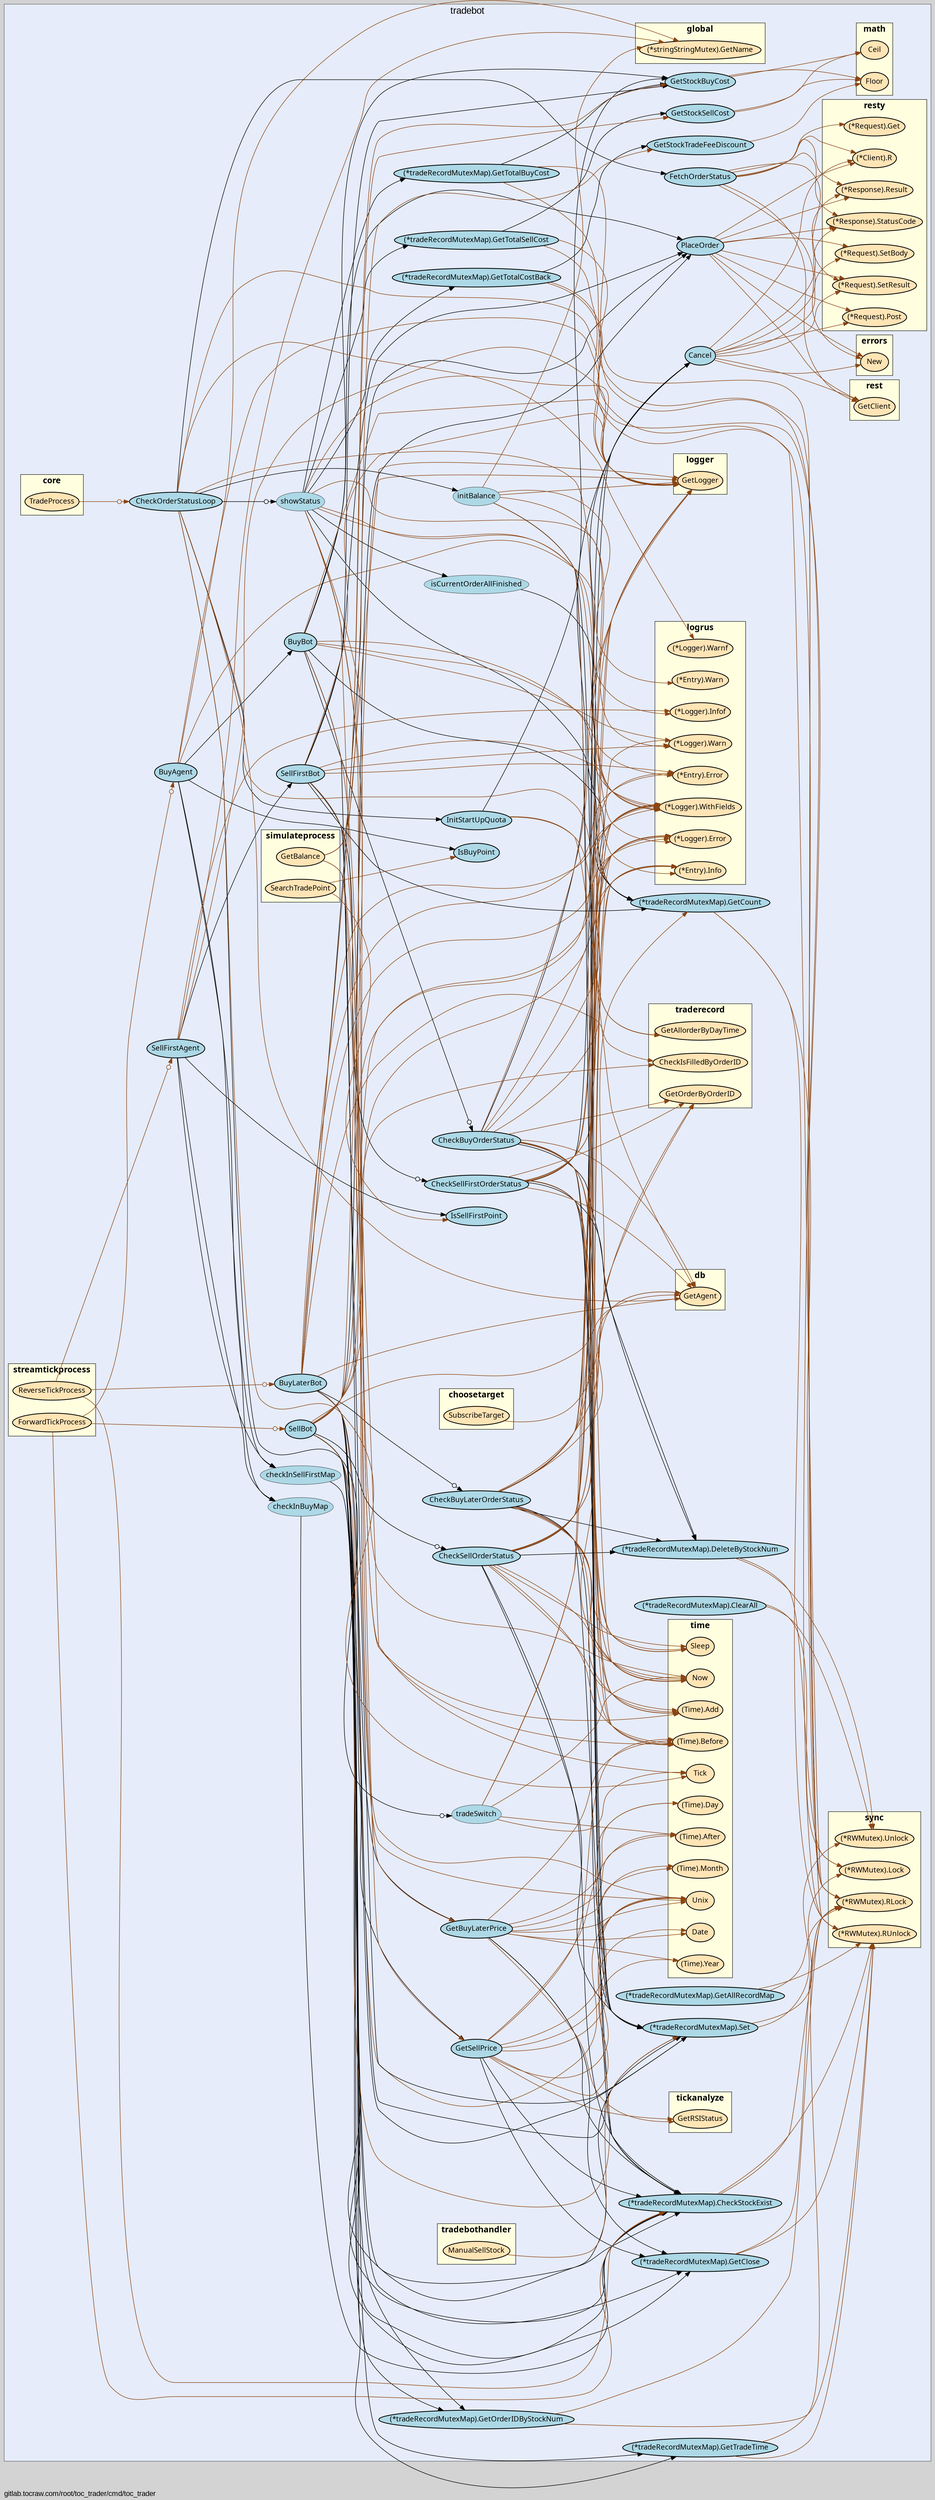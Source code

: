 digraph gocallvis {
    label="gitlab.tocraw.com/root/toc_trader/cmd/toc_trader";
    labeljust="l";
    fontname="Arial";
    fontsize="14";
    rankdir="LR";
    bgcolor="lightgray";
    style="solid";
    penwidth="0.5";
    pad="0.0";
    nodesep="0.35";

    node [shape="ellipse" style="filled" fillcolor="honeydew" fontname="Verdana" penwidth="1.0" margin="0.05,0.0"];
    edge [minlen="2"]

    subgraph "cluster_focus" {
        bgcolor="#e6ecfa";
label="tradebot";
labelloc="t";
labeljust="c";
fontsize="18";
        
        "(*gitlab.tocraw.com/root/toc_trader/pkg/modules/tradebot.tradeRecordMutexMap).Set" [ penwidth="1.5" fillcolor="lightblue" label="(*tradeRecordMutexMap).Set" ]
        "(*gitlab.tocraw.com/root/toc_trader/pkg/modules/tradebot.tradeRecordMutexMap).GetOrderIDByStockNum" [ fillcolor="lightblue" label="(*tradeRecordMutexMap).GetOrderIDByStockNum" penwidth="1.5" ]
        "gitlab.tocraw.com/root/toc_trader/pkg/modules/tradebot.BuyLaterBot" [ fillcolor="lightblue" label="BuyLaterBot" penwidth="1.5" ]
        "(*gitlab.tocraw.com/root/toc_trader/pkg/modules/tradebot.tradeRecordMutexMap).CheckStockExist" [ penwidth="1.5" fillcolor="lightblue" label="(*tradeRecordMutexMap).CheckStockExist" ]
        "(*gitlab.tocraw.com/root/toc_trader/pkg/modules/tradebot.tradeRecordMutexMap).GetClose" [ fillcolor="lightblue" label="(*tradeRecordMutexMap).GetClose" penwidth="1.5" ]
        "(*gitlab.tocraw.com/root/toc_trader/pkg/modules/tradebot.tradeRecordMutexMap).GetTradeTime" [ penwidth="1.5" fillcolor="lightblue" label="(*tradeRecordMutexMap).GetTradeTime" ]
        "gitlab.tocraw.com/root/toc_trader/pkg/modules/tradebot.GetBuyLaterPrice" [ penwidth="1.5" fillcolor="lightblue" label="GetBuyLaterPrice" ]
        "gitlab.tocraw.com/root/toc_trader/pkg/modules/tradebot.PlaceOrder" [ fillcolor="lightblue" label="PlaceOrder" penwidth="1.5" ]
        "gitlab.tocraw.com/root/toc_trader/pkg/modules/tradebot.CheckBuyLaterOrderStatus" [ fillcolor="lightblue" label="CheckBuyLaterOrderStatus" penwidth="1.5" ]
        "(*gitlab.tocraw.com/root/toc_trader/pkg/modules/tradebot.tradeRecordMutexMap).DeleteByStockNum" [ fillcolor="lightblue" label="(*tradeRecordMutexMap).DeleteByStockNum" penwidth="1.5" ]
        "gitlab.tocraw.com/root/toc_trader/pkg/modules/tradebot.Cancel" [ label="Cancel" penwidth="1.5" fillcolor="lightblue" ]
        "gitlab.tocraw.com/root/toc_trader/pkg/modules/tradebot.showStatus" [ fillcolor="lightblue" label="showStatus" penwidth="0.5" ]
        "(*gitlab.tocraw.com/root/toc_trader/pkg/modules/tradebot.tradeRecordMutexMap).GetCount" [ fillcolor="lightblue" label="(*tradeRecordMutexMap).GetCount" penwidth="1.5" ]
        "gitlab.tocraw.com/root/toc_trader/pkg/modules/tradebot.isCurrentOrderAllFinished" [ fillcolor="lightblue" label="isCurrentOrderAllFinished" penwidth="0.5" ]
        "(*gitlab.tocraw.com/root/toc_trader/pkg/modules/tradebot.tradeRecordMutexMap).GetTotalSellCost" [ fillcolor="lightblue" label="(*tradeRecordMutexMap).GetTotalSellCost" penwidth="1.5" ]
        "gitlab.tocraw.com/root/toc_trader/pkg/modules/tradebot.GetStockSellCost" [ fillcolor="lightblue" label="GetStockSellCost" penwidth="1.5" ]
        "(*gitlab.tocraw.com/root/toc_trader/pkg/modules/tradebot.tradeRecordMutexMap).GetTotalBuyCost" [ fillcolor="lightblue" label="(*tradeRecordMutexMap).GetTotalBuyCost" penwidth="1.5" ]
        "gitlab.tocraw.com/root/toc_trader/pkg/modules/tradebot.GetStockBuyCost" [ fillcolor="lightblue" label="GetStockBuyCost" penwidth="1.5" ]
        "(*gitlab.tocraw.com/root/toc_trader/pkg/modules/tradebot.tradeRecordMutexMap).GetTotalCostBack" [ fillcolor="lightblue" label="(*tradeRecordMutexMap).GetTotalCostBack" penwidth="1.5" ]
        "gitlab.tocraw.com/root/toc_trader/pkg/modules/tradebot.GetStockTradeFeeDiscount" [ fillcolor="lightblue" label="GetStockTradeFeeDiscount" penwidth="1.5" ]
        "gitlab.tocraw.com/root/toc_trader/pkg/modules/tradebot.IsBuyPoint" [ fillcolor="lightblue" label="IsBuyPoint" penwidth="1.5" ]
        "gitlab.tocraw.com/root/toc_trader/pkg/modules/tradebot.IsSellFirstPoint" [ fillcolor="lightblue" label="IsSellFirstPoint" penwidth="1.5" ]
        "gitlab.tocraw.com/root/toc_trader/pkg/modules/tradebot.GetSellPrice" [ fillcolor="lightblue" label="GetSellPrice" penwidth="1.5" ]
        "gitlab.tocraw.com/root/toc_trader/pkg/modules/tradebot.checkInBuyMap" [ fillcolor="lightblue" label="checkInBuyMap" penwidth="0.5" ]
        "gitlab.tocraw.com/root/toc_trader/pkg/modules/tradebot.BuyAgent" [ fillcolor="lightblue" label="BuyAgent" penwidth="1.5" ]
        "gitlab.tocraw.com/root/toc_trader/pkg/modules/tradebot.checkInSellFirstMap" [ fillcolor="lightblue" label="checkInSellFirstMap" penwidth="0.5" ]
        "gitlab.tocraw.com/root/toc_trader/pkg/modules/tradebot.BuyBot" [ label="BuyBot" penwidth="1.5" fillcolor="lightblue" ]
        "gitlab.tocraw.com/root/toc_trader/pkg/modules/tradebot.CheckBuyOrderStatus" [ fillcolor="lightblue" label="CheckBuyOrderStatus" penwidth="1.5" ]
        "gitlab.tocraw.com/root/toc_trader/pkg/modules/tradebot.SellBot" [ fillcolor="lightblue" label="SellBot" penwidth="1.5" ]
        "gitlab.tocraw.com/root/toc_trader/pkg/modules/tradebot.CheckSellOrderStatus" [ fillcolor="lightblue" label="CheckSellOrderStatus" penwidth="1.5" ]
        "gitlab.tocraw.com/root/toc_trader/pkg/modules/tradebot.SellFirstAgent" [ fillcolor="lightblue" label="SellFirstAgent" penwidth="1.5" ]
        "gitlab.tocraw.com/root/toc_trader/pkg/modules/tradebot.SellFirstBot" [ penwidth="1.5" fillcolor="lightblue" label="SellFirstBot" ]
        "gitlab.tocraw.com/root/toc_trader/pkg/modules/tradebot.CheckSellFirstOrderStatus" [ fillcolor="lightblue" label="CheckSellFirstOrderStatus" penwidth="1.5" ]
        "gitlab.tocraw.com/root/toc_trader/pkg/modules/tradebot.CheckOrderStatusLoop" [ fillcolor="lightblue" label="CheckOrderStatusLoop" penwidth="1.5" ]
        "gitlab.tocraw.com/root/toc_trader/pkg/modules/tradebot.tradeSwitch" [ fillcolor="lightblue" label="tradeSwitch" penwidth="0.5" ]
        "gitlab.tocraw.com/root/toc_trader/pkg/modules/tradebot.FetchOrderStatus" [ fillcolor="lightblue" label="FetchOrderStatus" penwidth="1.5" ]
        "gitlab.tocraw.com/root/toc_trader/pkg/modules/tradebot.InitStartUpQuota" [ fillcolor="lightblue" label="InitStartUpQuota" penwidth="1.5" ]
        "gitlab.tocraw.com/root/toc_trader/pkg/modules/tradebot.initBalance" [ fillcolor="lightblue" label="initBalance" penwidth="0.5" ]
        "(*gitlab.tocraw.com/root/toc_trader/pkg/modules/tradebot.tradeRecordMutexMap).GetAllRecordMap" [ label="(*tradeRecordMutexMap).GetAllRecordMap" penwidth="1.5" fillcolor="lightblue" ]
        "(*gitlab.tocraw.com/root/toc_trader/pkg/modules/tradebot.tradeRecordMutexMap).ClearAll" [ fillcolor="lightblue" label="(*tradeRecordMutexMap).ClearAll" penwidth="1.5" ]
        
        subgraph "cluster_errors" {
        rank="sink";
tooltip="package: errors";
fontsize="16";
fontname="Tahoma bold";
fillcolor="lightyellow";
label="errors";
URL="/?f=errors";
penwidth="0.8";
style="filled";
        
        "errors.New" [ fillcolor="moccasin" label="New" penwidth="1.5" ]
        
    }

        subgraph "cluster_github.com/go-resty/resty/v2" {
        label="resty";
tooltip="package: github.com/go-resty/resty/v2";
fillcolor="lightyellow";
fontsize="16";
style="filled";
fontname="Tahoma bold";
rank="sink";
URL="/?f=github.com/go-resty/resty/v2";
penwidth="0.8";
        
        "(*github.com/go-resty/resty/v2.Client).R" [ fillcolor="moccasin" label="(*Client).R" penwidth="1.5" ]
        "(*github.com/go-resty/resty/v2.Request).SetBody" [ label="(*Request).SetBody" penwidth="1.5" fillcolor="moccasin" ]
        "(*github.com/go-resty/resty/v2.Request).SetResult" [ fillcolor="moccasin" label="(*Request).SetResult" penwidth="1.5" ]
        "(*github.com/go-resty/resty/v2.Request).Post" [ fillcolor="moccasin" label="(*Request).Post" penwidth="1.5" ]
        "(*github.com/go-resty/resty/v2.Response).StatusCode" [ fillcolor="moccasin" label="(*Response).StatusCode" penwidth="1.5" ]
        "(*github.com/go-resty/resty/v2.Response).Result" [ fillcolor="moccasin" label="(*Response).Result" penwidth="1.5" ]
        "(*github.com/go-resty/resty/v2.Request).Get" [ fillcolor="moccasin" label="(*Request).Get" penwidth="1.5" ]
        
    }

        subgraph "cluster_github.com/sirupsen/logrus" {
        style="filled";
label="logrus";
URL="/?f=github.com/sirupsen/logrus";
tooltip="package: github.com/sirupsen/logrus";
penwidth="0.8";
fontsize="16";
fillcolor="lightyellow";
fontname="Tahoma bold";
rank="sink";
        
        "(*github.com/sirupsen/logrus.Logger).Error" [ label="(*Logger).Error" penwidth="1.5" fillcolor="moccasin" ]
        "(*github.com/sirupsen/logrus.Logger).WithFields" [ fillcolor="moccasin" label="(*Logger).WithFields" penwidth="1.5" ]
        "(*github.com/sirupsen/logrus.Entry).Error" [ fillcolor="moccasin" label="(*Entry).Error" penwidth="1.5" ]
        "(*github.com/sirupsen/logrus.Entry).Info" [ fillcolor="moccasin" label="(*Entry).Info" penwidth="1.5" ]
        "(*github.com/sirupsen/logrus.Logger).Warn" [ fillcolor="moccasin" label="(*Logger).Warn" penwidth="1.5" ]
        "(*github.com/sirupsen/logrus.Logger).Infof" [ fillcolor="moccasin" label="(*Logger).Infof" penwidth="1.5" ]
        "(*github.com/sirupsen/logrus.Logger).Warnf" [ fillcolor="moccasin" label="(*Logger).Warnf" penwidth="1.5" ]
        "(*github.com/sirupsen/logrus.Entry).Warn" [ label="(*Entry).Warn" penwidth="1.5" fillcolor="moccasin" ]
        
    }

        subgraph "cluster_gitlab.tocraw.com/root/toc_trader/internal/db" {
        fillcolor="lightyellow";
rank="sink";
label="db";
penwidth="0.8";
fontsize="16";
URL="/?f=gitlab.tocraw.com/root/toc_trader/internal/db";
tooltip="package: gitlab.tocraw.com/root/toc_trader/internal/db";
style="filled";
fontname="Tahoma bold";
        
        "gitlab.tocraw.com/root/toc_trader/internal/db.GetAgent" [ fillcolor="moccasin" label="GetAgent" penwidth="1.5" ]
        
    }

        subgraph "cluster_gitlab.tocraw.com/root/toc_trader/internal/logger" {
        style="filled";
fillcolor="lightyellow";
fontname="Tahoma bold";
rank="sink";
label="logger";
URL="/?f=gitlab.tocraw.com/root/toc_trader/internal/logger";
tooltip="package: gitlab.tocraw.com/root/toc_trader/internal/logger";
penwidth="0.8";
fontsize="16";
        
        "gitlab.tocraw.com/root/toc_trader/internal/logger.GetLogger" [ fillcolor="moccasin" label="GetLogger" penwidth="1.5" ]
        
    }

        subgraph "cluster_gitlab.tocraw.com/root/toc_trader/internal/rest" {
        label="rest";
penwidth="0.8";
style="filled";
fillcolor="lightyellow";
URL="/?f=gitlab.tocraw.com/root/toc_trader/internal/rest";
tooltip="package: gitlab.tocraw.com/root/toc_trader/internal/rest";
fontsize="16";
fontname="Tahoma bold";
rank="sink";
        
        "gitlab.tocraw.com/root/toc_trader/internal/rest.GetClient" [ fillcolor="moccasin" label="GetClient" penwidth="1.5" ]
        
    }

        subgraph "cluster_gitlab.tocraw.com/root/toc_trader/pkg/core" {
        penwidth="0.8";
style="filled";
fontname="Tahoma bold";
fontsize="16";
fillcolor="lightyellow";
rank="sink";
label="core";
URL="/?f=gitlab.tocraw.com/root/toc_trader/pkg/core";
tooltip="package: gitlab.tocraw.com/root/toc_trader/pkg/core";
        
        "gitlab.tocraw.com/root/toc_trader/pkg/core.TradeProcess" [ fillcolor="moccasin" label="TradeProcess" penwidth="1.5" ]
        
    }

        subgraph "cluster_gitlab.tocraw.com/root/toc_trader/pkg/global" {
        URL="/?f=gitlab.tocraw.com/root/toc_trader/pkg/global";
style="filled";
label="global";
fillcolor="lightyellow";
fontname="Tahoma bold";
rank="sink";
tooltip="package: gitlab.tocraw.com/root/toc_trader/pkg/global";
penwidth="0.8";
fontsize="16";
        
        "(*gitlab.tocraw.com/root/toc_trader/pkg/global.stringStringMutex).GetName" [ fillcolor="moccasin" label="(*stringStringMutex).GetName" penwidth="1.5" ]
        
    }

        subgraph "cluster_gitlab.tocraw.com/root/toc_trader/pkg/handlers/tradebothandler" {
        penwidth="0.8";
rank="sink";
tooltip="package: gitlab.tocraw.com/root/toc_trader/pkg/handlers/tradebothandler";
URL="/?f=gitlab.tocraw.com/root/toc_trader/pkg/handlers/tradebothandler";
fontsize="16";
style="filled";
fillcolor="lightyellow";
fontname="Tahoma bold";
label="tradebothandler";
        
        "gitlab.tocraw.com/root/toc_trader/pkg/handlers/tradebothandler.ManualSellStock" [ fillcolor="moccasin" label="ManualSellStock" penwidth="1.5" ]
        
    }

        subgraph "cluster_gitlab.tocraw.com/root/toc_trader/pkg/models/traderecord" {
        penwidth="0.8";
fontsize="16";
style="filled";
tooltip="package: gitlab.tocraw.com/root/toc_trader/pkg/models/traderecord";
fillcolor="lightyellow";
fontname="Tahoma bold";
rank="sink";
label="traderecord";
URL="/?f=gitlab.tocraw.com/root/toc_trader/pkg/models/traderecord";
        
        "gitlab.tocraw.com/root/toc_trader/pkg/models/traderecord.CheckIsFilledByOrderID" [ fillcolor="moccasin" label="CheckIsFilledByOrderID" penwidth="1.5" ]
        "gitlab.tocraw.com/root/toc_trader/pkg/models/traderecord.GetOrderByOrderID" [ fillcolor="moccasin" label="GetOrderByOrderID" penwidth="1.5" ]
        "gitlab.tocraw.com/root/toc_trader/pkg/models/traderecord.GetAllorderByDayTime" [ fillcolor="moccasin" label="GetAllorderByDayTime" penwidth="1.5" ]
        
    }

        subgraph "cluster_gitlab.tocraw.com/root/toc_trader/pkg/modules/choosetarget" {
        penwidth="0.8";
fontsize="16";
fontname="Tahoma bold";
tooltip="package: gitlab.tocraw.com/root/toc_trader/pkg/modules/choosetarget";
style="filled";
fillcolor="lightyellow";
rank="sink";
label="choosetarget";
URL="/?f=gitlab.tocraw.com/root/toc_trader/pkg/modules/choosetarget";
        
        "gitlab.tocraw.com/root/toc_trader/pkg/modules/choosetarget.SubscribeTarget" [ fillcolor="moccasin" label="SubscribeTarget" penwidth="1.5" ]
        
    }

        subgraph "cluster_gitlab.tocraw.com/root/toc_trader/pkg/modules/simulateprocess" {
        URL="/?f=gitlab.tocraw.com/root/toc_trader/pkg/modules/simulateprocess";
tooltip="package: gitlab.tocraw.com/root/toc_trader/pkg/modules/simulateprocess";
penwidth="0.8";
label="simulateprocess";
fillcolor="lightyellow";
fontname="Tahoma bold";
rank="sink";
fontsize="16";
style="filled";
        
        "gitlab.tocraw.com/root/toc_trader/pkg/modules/simulateprocess.SearchTradePoint" [ fillcolor="moccasin" label="SearchTradePoint" penwidth="1.5" ]
        "gitlab.tocraw.com/root/toc_trader/pkg/modules/simulateprocess.GetBalance" [ fillcolor="moccasin" label="GetBalance" penwidth="1.5" ]
        
    }

        subgraph "cluster_gitlab.tocraw.com/root/toc_trader/pkg/modules/streamtickprocess" {
        fontsize="16";
style="filled";
fillcolor="lightyellow";
fontname="Tahoma bold";
tooltip="package: gitlab.tocraw.com/root/toc_trader/pkg/modules/streamtickprocess";
penwidth="0.8";
label="streamtickprocess";
URL="/?f=gitlab.tocraw.com/root/toc_trader/pkg/modules/streamtickprocess";
rank="sink";
        
        "gitlab.tocraw.com/root/toc_trader/pkg/modules/streamtickprocess.ForwardTickProcess" [ fillcolor="moccasin" label="ForwardTickProcess" penwidth="1.5" ]
        "gitlab.tocraw.com/root/toc_trader/pkg/modules/streamtickprocess.ReverseTickProcess" [ fillcolor="moccasin" label="ReverseTickProcess" penwidth="1.5" ]
        
    }

        subgraph "cluster_gitlab.tocraw.com/root/toc_trader/pkg/modules/tickanalyze" {
        fontsize="16";
style="filled";
rank="sink";
penwidth="0.8";
fillcolor="lightyellow";
fontname="Tahoma bold";
label="tickanalyze";
URL="/?f=gitlab.tocraw.com/root/toc_trader/pkg/modules/tickanalyze";
tooltip="package: gitlab.tocraw.com/root/toc_trader/pkg/modules/tickanalyze";
        
        "gitlab.tocraw.com/root/toc_trader/pkg/modules/tickanalyze.GetRSIStatus" [ fillcolor="moccasin" label="GetRSIStatus" penwidth="1.5" ]
        
    }

        subgraph "cluster_math" {
        tooltip="package: math";
style="filled";
fillcolor="lightyellow";
fontname="Tahoma bold";
rank="sink";
label="math";
URL="/?f=math";
penwidth="0.8";
fontsize="16";
        
        "math.Ceil" [ label="Ceil" penwidth="1.5" fillcolor="moccasin" ]
        "math.Floor" [ fillcolor="moccasin" label="Floor" penwidth="1.5" ]
        
    }

        subgraph "cluster_sync" {
        penwidth="0.8";
fontsize="16";
fontname="Tahoma bold";
label="sync";
URL="/?f=sync";
style="filled";
fillcolor="lightyellow";
rank="sink";
tooltip="package: sync";
        
        "(*sync.RWMutex).Lock" [ fillcolor="moccasin" label="(*RWMutex).Lock" penwidth="1.5" ]
        "(*sync.RWMutex).Unlock" [ label="(*RWMutex).Unlock" penwidth="1.5" fillcolor="moccasin" ]
        "(*sync.RWMutex).RLock" [ fillcolor="moccasin" label="(*RWMutex).RLock" penwidth="1.5" ]
        "(*sync.RWMutex).RUnlock" [ fillcolor="moccasin" label="(*RWMutex).RUnlock" penwidth="1.5" ]
        
    }

        subgraph "cluster_time" {
        penwidth="0.8";
fontsize="16";
fontname="Tahoma bold";
label="time";
URL="/?f=time";
style="filled";
fillcolor="lightyellow";
rank="sink";
tooltip="package: time";
        
        "time.Unix" [ fillcolor="moccasin" label="Unix" penwidth="1.5" ]
        "(time.Time).Year" [ penwidth="1.5" fillcolor="moccasin" label="(Time).Year" ]
        "(time.Time).Month" [ penwidth="1.5" fillcolor="moccasin" label="(Time).Month" ]
        "(time.Time).Day" [ label="(Time).Day" penwidth="1.5" fillcolor="moccasin" ]
        "time.Date" [ label="Date" penwidth="1.5" fillcolor="moccasin" ]
        "(time.Time).Before" [ fillcolor="moccasin" label="(Time).Before" penwidth="1.5" ]
        "(time.Time).After" [ fillcolor="moccasin" label="(Time).After" penwidth="1.5" ]
        "time.Sleep" [ fillcolor="moccasin" label="Sleep" penwidth="1.5" ]
        "(time.Time).Add" [ fillcolor="moccasin" label="(Time).Add" penwidth="1.5" ]
        "time.Now" [ penwidth="1.5" fillcolor="moccasin" label="Now" ]
        "time.Tick" [ penwidth="1.5" fillcolor="moccasin" label="Tick" ]
        
    }

    }

    "(*gitlab.tocraw.com/root/toc_trader/pkg/modules/tradebot.tradeRecordMutexMap).Set" -> "(*sync.RWMutex).Lock" [ color="saddlebrown" ]
    "(*gitlab.tocraw.com/root/toc_trader/pkg/modules/tradebot.tradeRecordMutexMap).Set" -> "(*sync.RWMutex).Unlock" [ color="saddlebrown" ]
    "gitlab.tocraw.com/root/toc_trader/pkg/handlers/tradebothandler.ManualSellStock" -> "(*gitlab.tocraw.com/root/toc_trader/pkg/modules/tradebot.tradeRecordMutexMap).Set" [ color="saddlebrown" ]
    "(*gitlab.tocraw.com/root/toc_trader/pkg/modules/tradebot.tradeRecordMutexMap).GetOrderIDByStockNum" -> "(*sync.RWMutex).RLock" [ color="saddlebrown" ]
    "(*gitlab.tocraw.com/root/toc_trader/pkg/modules/tradebot.tradeRecordMutexMap).GetOrderIDByStockNum" -> "(*sync.RWMutex).RUnlock" [ color="saddlebrown" ]
    "gitlab.tocraw.com/root/toc_trader/pkg/modules/tradebot.BuyLaterBot" -> "(*gitlab.tocraw.com/root/toc_trader/pkg/modules/tradebot.tradeRecordMutexMap).GetOrderIDByStockNum" [  ]
    "gitlab.tocraw.com/root/toc_trader/pkg/modules/tradebot.BuyLaterBot" -> "gitlab.tocraw.com/root/toc_trader/internal/db.GetAgent" [ color="saddlebrown" ]
    "gitlab.tocraw.com/root/toc_trader/pkg/modules/tradebot.BuyLaterBot" -> "gitlab.tocraw.com/root/toc_trader/pkg/models/traderecord.CheckIsFilledByOrderID" [ color="saddlebrown" ]
    "(*gitlab.tocraw.com/root/toc_trader/pkg/modules/tradebot.tradeRecordMutexMap).CheckStockExist" -> "(*sync.RWMutex).RLock" [ color="saddlebrown" ]
    "(*gitlab.tocraw.com/root/toc_trader/pkg/modules/tradebot.tradeRecordMutexMap).CheckStockExist" -> "(*sync.RWMutex).RUnlock" [ color="saddlebrown" ]
    "gitlab.tocraw.com/root/toc_trader/pkg/modules/tradebot.BuyLaterBot" -> "(*gitlab.tocraw.com/root/toc_trader/pkg/modules/tradebot.tradeRecordMutexMap).CheckStockExist" [  ]
    "gitlab.tocraw.com/root/toc_trader/pkg/modules/tradebot.BuyLaterBot" -> "gitlab.tocraw.com/root/toc_trader/internal/logger.GetLogger" [ color="saddlebrown" ]
    "gitlab.tocraw.com/root/toc_trader/pkg/modules/tradebot.BuyLaterBot" -> "(*github.com/sirupsen/logrus.Logger).Error" [ color="saddlebrown" ]
    "(*gitlab.tocraw.com/root/toc_trader/pkg/modules/tradebot.tradeRecordMutexMap).GetClose" -> "(*sync.RWMutex).RLock" [ color="saddlebrown" ]
    "(*gitlab.tocraw.com/root/toc_trader/pkg/modules/tradebot.tradeRecordMutexMap).GetClose" -> "(*sync.RWMutex).RUnlock" [ color="saddlebrown" ]
    "gitlab.tocraw.com/root/toc_trader/pkg/modules/tradebot.BuyLaterBot" -> "(*gitlab.tocraw.com/root/toc_trader/pkg/modules/tradebot.tradeRecordMutexMap).GetClose" [  ]
    "(*gitlab.tocraw.com/root/toc_trader/pkg/modules/tradebot.tradeRecordMutexMap).GetTradeTime" -> "(*sync.RWMutex).RLock" [ color="saddlebrown" ]
    "(*gitlab.tocraw.com/root/toc_trader/pkg/modules/tradebot.tradeRecordMutexMap).GetTradeTime" -> "(*sync.RWMutex).RUnlock" [ color="saddlebrown" ]
    "gitlab.tocraw.com/root/toc_trader/pkg/modules/tradebot.BuyLaterBot" -> "(*gitlab.tocraw.com/root/toc_trader/pkg/modules/tradebot.tradeRecordMutexMap).GetTradeTime" [  ]
    "gitlab.tocraw.com/root/toc_trader/pkg/modules/tradebot.GetBuyLaterPrice" -> "time.Unix" [ color="saddlebrown" ]
    "gitlab.tocraw.com/root/toc_trader/pkg/modules/tradebot.GetBuyLaterPrice" -> "(time.Time).Year" [ color="saddlebrown" ]
    "gitlab.tocraw.com/root/toc_trader/pkg/modules/tradebot.GetBuyLaterPrice" -> "(time.Time).Month" [ color="saddlebrown" ]
    "gitlab.tocraw.com/root/toc_trader/pkg/modules/tradebot.GetBuyLaterPrice" -> "(time.Time).Day" [ color="saddlebrown" ]
    "gitlab.tocraw.com/root/toc_trader/pkg/modules/tradebot.GetBuyLaterPrice" -> "time.Date" [ color="saddlebrown" ]
    "gitlab.tocraw.com/root/toc_trader/pkg/modules/tradebot.GetBuyLaterPrice" -> "gitlab.tocraw.com/root/toc_trader/pkg/modules/tickanalyze.GetRSIStatus" [ color="saddlebrown" ]
    "gitlab.tocraw.com/root/toc_trader/pkg/modules/tradebot.GetBuyLaterPrice" -> "(time.Time).Before" [ color="saddlebrown" ]
    "gitlab.tocraw.com/root/toc_trader/pkg/modules/tradebot.GetBuyLaterPrice" -> "(*gitlab.tocraw.com/root/toc_trader/pkg/modules/tradebot.tradeRecordMutexMap).GetClose" [  ]
    "gitlab.tocraw.com/root/toc_trader/pkg/modules/tradebot.GetBuyLaterPrice" -> "(*gitlab.tocraw.com/root/toc_trader/pkg/modules/tradebot.tradeRecordMutexMap).CheckStockExist" [  ]
    "gitlab.tocraw.com/root/toc_trader/pkg/modules/tradebot.GetBuyLaterPrice" -> "(time.Time).After" [ color="saddlebrown" ]
    "gitlab.tocraw.com/root/toc_trader/pkg/modules/tradebot.BuyLaterBot" -> "gitlab.tocraw.com/root/toc_trader/pkg/modules/tradebot.GetBuyLaterPrice" [  ]
    "gitlab.tocraw.com/root/toc_trader/pkg/modules/tradebot.PlaceOrder" -> "gitlab.tocraw.com/root/toc_trader/internal/rest.GetClient" [ color="saddlebrown" ]
    "gitlab.tocraw.com/root/toc_trader/pkg/modules/tradebot.PlaceOrder" -> "(*github.com/go-resty/resty/v2.Client).R" [ color="saddlebrown" ]
    "gitlab.tocraw.com/root/toc_trader/pkg/modules/tradebot.PlaceOrder" -> "(*github.com/go-resty/resty/v2.Request).SetBody" [ color="saddlebrown" ]
    "gitlab.tocraw.com/root/toc_trader/pkg/modules/tradebot.PlaceOrder" -> "(*github.com/go-resty/resty/v2.Request).SetResult" [ color="saddlebrown" ]
    "gitlab.tocraw.com/root/toc_trader/pkg/modules/tradebot.PlaceOrder" -> "(*github.com/go-resty/resty/v2.Request).Post" [ color="saddlebrown" ]
    "gitlab.tocraw.com/root/toc_trader/pkg/modules/tradebot.PlaceOrder" -> "(*github.com/go-resty/resty/v2.Response).StatusCode" [ color="saddlebrown" ]
    "gitlab.tocraw.com/root/toc_trader/pkg/modules/tradebot.PlaceOrder" -> "errors.New" [ color="saddlebrown" ]
    "gitlab.tocraw.com/root/toc_trader/pkg/modules/tradebot.PlaceOrder" -> "(*github.com/go-resty/resty/v2.Response).Result" [ color="saddlebrown" ]
    "gitlab.tocraw.com/root/toc_trader/pkg/modules/tradebot.BuyLaterBot" -> "gitlab.tocraw.com/root/toc_trader/pkg/modules/tradebot.PlaceOrder" [  ]
    "gitlab.tocraw.com/root/toc_trader/pkg/modules/tradebot.BuyLaterBot" -> "(*github.com/sirupsen/logrus.Logger).WithFields" [ color="saddlebrown" ]
    "gitlab.tocraw.com/root/toc_trader/pkg/modules/tradebot.BuyLaterBot" -> "(*github.com/sirupsen/logrus.Entry).Error" [ color="saddlebrown" ]
    "gitlab.tocraw.com/root/toc_trader/pkg/modules/tradebot.BuyLaterBot" -> "time.Unix" [ color="saddlebrown" ]
    "gitlab.tocraw.com/root/toc_trader/pkg/modules/tradebot.BuyLaterBot" -> "(*gitlab.tocraw.com/root/toc_trader/pkg/modules/tradebot.tradeRecordMutexMap).Set" [  ]
    "gitlab.tocraw.com/root/toc_trader/pkg/modules/tradebot.CheckBuyLaterOrderStatus" -> "time.Sleep" [ color="saddlebrown" ]
    "gitlab.tocraw.com/root/toc_trader/pkg/modules/tradebot.CheckBuyLaterOrderStatus" -> "gitlab.tocraw.com/root/toc_trader/internal/db.GetAgent" [ color="saddlebrown" ]
    "gitlab.tocraw.com/root/toc_trader/pkg/modules/tradebot.CheckBuyLaterOrderStatus" -> "gitlab.tocraw.com/root/toc_trader/pkg/models/traderecord.GetOrderByOrderID" [ color="saddlebrown" ]
    "gitlab.tocraw.com/root/toc_trader/pkg/modules/tradebot.CheckBuyLaterOrderStatus" -> "gitlab.tocraw.com/root/toc_trader/internal/logger.GetLogger" [ color="saddlebrown" ]
    "gitlab.tocraw.com/root/toc_trader/pkg/modules/tradebot.CheckBuyLaterOrderStatus" -> "(*github.com/sirupsen/logrus.Logger).Error" [ color="saddlebrown" ]
    "(*gitlab.tocraw.com/root/toc_trader/pkg/modules/tradebot.tradeRecordMutexMap).DeleteByStockNum" -> "(*sync.RWMutex).Lock" [ color="saddlebrown" ]
    "(*gitlab.tocraw.com/root/toc_trader/pkg/modules/tradebot.tradeRecordMutexMap).DeleteByStockNum" -> "(*sync.RWMutex).Unlock" [ color="saddlebrown" ]
    "gitlab.tocraw.com/root/toc_trader/pkg/modules/tradebot.CheckBuyLaterOrderStatus" -> "(*gitlab.tocraw.com/root/toc_trader/pkg/modules/tradebot.tradeRecordMutexMap).DeleteByStockNum" [  ]
    "gitlab.tocraw.com/root/toc_trader/pkg/modules/tradebot.CheckBuyLaterOrderStatus" -> "(*github.com/sirupsen/logrus.Logger).WithFields" [ color="saddlebrown" ]
    "gitlab.tocraw.com/root/toc_trader/pkg/modules/tradebot.CheckBuyLaterOrderStatus" -> "(*github.com/sirupsen/logrus.Entry).Info" [ color="saddlebrown" ]
    "gitlab.tocraw.com/root/toc_trader/pkg/modules/tradebot.CheckBuyLaterOrderStatus" -> "(*gitlab.tocraw.com/root/toc_trader/pkg/modules/tradebot.tradeRecordMutexMap).Set" [  ]
    "gitlab.tocraw.com/root/toc_trader/pkg/modules/tradebot.CheckBuyLaterOrderStatus" -> "(*gitlab.tocraw.com/root/toc_trader/pkg/modules/tradebot.tradeRecordMutexMap).CheckStockExist" [  ]
    "gitlab.tocraw.com/root/toc_trader/pkg/modules/tradebot.CheckBuyLaterOrderStatus" -> "(time.Time).Add" [ color="saddlebrown" ]
    "gitlab.tocraw.com/root/toc_trader/pkg/modules/tradebot.CheckBuyLaterOrderStatus" -> "time.Now" [ color="saddlebrown" ]
    "gitlab.tocraw.com/root/toc_trader/pkg/modules/tradebot.CheckBuyLaterOrderStatus" -> "(time.Time).Before" [ color="saddlebrown" ]
    "gitlab.tocraw.com/root/toc_trader/pkg/modules/tradebot.Cancel" -> "gitlab.tocraw.com/root/toc_trader/internal/rest.GetClient" [ color="saddlebrown" ]
    "gitlab.tocraw.com/root/toc_trader/pkg/modules/tradebot.Cancel" -> "(*github.com/go-resty/resty/v2.Client).R" [ color="saddlebrown" ]
    "gitlab.tocraw.com/root/toc_trader/pkg/modules/tradebot.Cancel" -> "(*github.com/go-resty/resty/v2.Request).SetBody" [ color="saddlebrown" ]
    "gitlab.tocraw.com/root/toc_trader/pkg/modules/tradebot.Cancel" -> "(*github.com/go-resty/resty/v2.Request).SetResult" [ color="saddlebrown" ]
    "gitlab.tocraw.com/root/toc_trader/pkg/modules/tradebot.Cancel" -> "(*github.com/go-resty/resty/v2.Request).Post" [ color="saddlebrown" ]
    "gitlab.tocraw.com/root/toc_trader/pkg/modules/tradebot.Cancel" -> "(*github.com/go-resty/resty/v2.Response).StatusCode" [ color="saddlebrown" ]
    "gitlab.tocraw.com/root/toc_trader/pkg/modules/tradebot.Cancel" -> "errors.New" [ color="saddlebrown" ]
    "gitlab.tocraw.com/root/toc_trader/pkg/modules/tradebot.Cancel" -> "(*github.com/go-resty/resty/v2.Response).Result" [ color="saddlebrown" ]
    "gitlab.tocraw.com/root/toc_trader/pkg/modules/tradebot.CheckBuyLaterOrderStatus" -> "gitlab.tocraw.com/root/toc_trader/pkg/modules/tradebot.Cancel" [  ]
    "gitlab.tocraw.com/root/toc_trader/pkg/modules/tradebot.BuyLaterBot" -> "gitlab.tocraw.com/root/toc_trader/pkg/modules/tradebot.CheckBuyLaterOrderStatus" [ arrowhead="normalnoneodot" ]
    "gitlab.tocraw.com/root/toc_trader/pkg/modules/tradebot.showStatus" -> "time.Tick" [ color="saddlebrown" ]
    "(*gitlab.tocraw.com/root/toc_trader/pkg/modules/tradebot.tradeRecordMutexMap).GetCount" -> "(*sync.RWMutex).RLock" [ color="saddlebrown" ]
    "(*gitlab.tocraw.com/root/toc_trader/pkg/modules/tradebot.tradeRecordMutexMap).GetCount" -> "(*sync.RWMutex).RUnlock" [ color="saddlebrown" ]
    "gitlab.tocraw.com/root/toc_trader/pkg/modules/tradebot.isCurrentOrderAllFinished" -> "(*gitlab.tocraw.com/root/toc_trader/pkg/modules/tradebot.tradeRecordMutexMap).GetCount" [  ]
    "gitlab.tocraw.com/root/toc_trader/pkg/modules/tradebot.showStatus" -> "gitlab.tocraw.com/root/toc_trader/pkg/modules/tradebot.isCurrentOrderAllFinished" [  ]
    "(*gitlab.tocraw.com/root/toc_trader/pkg/modules/tradebot.tradeRecordMutexMap).GetTotalSellCost" -> "(*sync.RWMutex).RLock" [ color="saddlebrown" ]
    "gitlab.tocraw.com/root/toc_trader/pkg/modules/tradebot.GetStockSellCost" -> "math.Ceil" [ color="saddlebrown" ]
    "gitlab.tocraw.com/root/toc_trader/pkg/modules/tradebot.GetStockSellCost" -> "math.Floor" [ color="saddlebrown" ]
    "(*gitlab.tocraw.com/root/toc_trader/pkg/modules/tradebot.tradeRecordMutexMap).GetTotalSellCost" -> "gitlab.tocraw.com/root/toc_trader/pkg/modules/tradebot.GetStockSellCost" [  ]
    "(*gitlab.tocraw.com/root/toc_trader/pkg/modules/tradebot.tradeRecordMutexMap).GetTotalSellCost" -> "(*sync.RWMutex).RUnlock" [ color="saddlebrown" ]
    "gitlab.tocraw.com/root/toc_trader/pkg/modules/tradebot.showStatus" -> "(*gitlab.tocraw.com/root/toc_trader/pkg/modules/tradebot.tradeRecordMutexMap).GetTotalSellCost" [  ]
    "(*gitlab.tocraw.com/root/toc_trader/pkg/modules/tradebot.tradeRecordMutexMap).GetTotalBuyCost" -> "(*sync.RWMutex).RLock" [ color="saddlebrown" ]
    "gitlab.tocraw.com/root/toc_trader/pkg/modules/tradebot.GetStockBuyCost" -> "math.Ceil" [ color="saddlebrown" ]
    "gitlab.tocraw.com/root/toc_trader/pkg/modules/tradebot.GetStockBuyCost" -> "math.Floor" [ color="saddlebrown" ]
    "(*gitlab.tocraw.com/root/toc_trader/pkg/modules/tradebot.tradeRecordMutexMap).GetTotalBuyCost" -> "gitlab.tocraw.com/root/toc_trader/pkg/modules/tradebot.GetStockBuyCost" [  ]
    "(*gitlab.tocraw.com/root/toc_trader/pkg/modules/tradebot.tradeRecordMutexMap).GetTotalBuyCost" -> "(*sync.RWMutex).RUnlock" [ color="saddlebrown" ]
    "gitlab.tocraw.com/root/toc_trader/pkg/modules/tradebot.showStatus" -> "(*gitlab.tocraw.com/root/toc_trader/pkg/modules/tradebot.tradeRecordMutexMap).GetTotalBuyCost" [  ]
    "(*gitlab.tocraw.com/root/toc_trader/pkg/modules/tradebot.tradeRecordMutexMap).GetTotalCostBack" -> "(*sync.RWMutex).RLock" [ color="saddlebrown" ]
    "gitlab.tocraw.com/root/toc_trader/pkg/modules/tradebot.GetStockTradeFeeDiscount" -> "math.Floor" [ color="saddlebrown" ]
    "(*gitlab.tocraw.com/root/toc_trader/pkg/modules/tradebot.tradeRecordMutexMap).GetTotalCostBack" -> "gitlab.tocraw.com/root/toc_trader/pkg/modules/tradebot.GetStockTradeFeeDiscount" [  ]
    "(*gitlab.tocraw.com/root/toc_trader/pkg/modules/tradebot.tradeRecordMutexMap).GetTotalCostBack" -> "(*sync.RWMutex).RUnlock" [ color="saddlebrown" ]
    "gitlab.tocraw.com/root/toc_trader/pkg/modules/tradebot.showStatus" -> "(*gitlab.tocraw.com/root/toc_trader/pkg/modules/tradebot.tradeRecordMutexMap).GetTotalCostBack" [  ]
    "gitlab.tocraw.com/root/toc_trader/pkg/modules/tradebot.showStatus" -> "gitlab.tocraw.com/root/toc_trader/internal/logger.GetLogger" [ color="saddlebrown" ]
    "gitlab.tocraw.com/root/toc_trader/pkg/modules/tradebot.showStatus" -> "(*gitlab.tocraw.com/root/toc_trader/pkg/modules/tradebot.tradeRecordMutexMap).GetCount" [  ]
    "gitlab.tocraw.com/root/toc_trader/pkg/modules/tradebot.showStatus" -> "(*github.com/sirupsen/logrus.Logger).WithFields" [ color="saddlebrown" ]
    "gitlab.tocraw.com/root/toc_trader/pkg/modules/tradebot.showStatus" -> "(*github.com/sirupsen/logrus.Entry).Info" [ color="saddlebrown" ]
    "gitlab.tocraw.com/root/toc_trader/pkg/modules/tradebot.showStatus" -> "time.Now" [ color="saddlebrown" ]
    "gitlab.tocraw.com/root/toc_trader/pkg/modules/tradebot.showStatus" -> "(time.Time).Add" [ color="saddlebrown" ]
    "gitlab.tocraw.com/root/toc_trader/pkg/modules/tradebot.showStatus" -> "(time.Time).Before" [ color="saddlebrown" ]
    "gitlab.tocraw.com/root/toc_trader/pkg/modules/tradebot.showStatus" -> "(*github.com/sirupsen/logrus.Logger).Warn" [ color="saddlebrown" ]
    "gitlab.tocraw.com/root/toc_trader/pkg/modules/simulateprocess.SearchTradePoint" -> "gitlab.tocraw.com/root/toc_trader/pkg/modules/tradebot.IsBuyPoint" [ color="saddlebrown" ]
    "gitlab.tocraw.com/root/toc_trader/pkg/modules/simulateprocess.SearchTradePoint" -> "gitlab.tocraw.com/root/toc_trader/pkg/modules/tradebot.IsSellFirstPoint" [ color="saddlebrown" ]
    "gitlab.tocraw.com/root/toc_trader/pkg/modules/tradebot.GetSellPrice" -> "time.Unix" [ color="saddlebrown" ]
    "gitlab.tocraw.com/root/toc_trader/pkg/modules/tradebot.GetSellPrice" -> "(time.Time).Year" [ color="saddlebrown" ]
    "gitlab.tocraw.com/root/toc_trader/pkg/modules/tradebot.GetSellPrice" -> "(time.Time).Month" [ color="saddlebrown" ]
    "gitlab.tocraw.com/root/toc_trader/pkg/modules/tradebot.GetSellPrice" -> "(time.Time).Day" [ color="saddlebrown" ]
    "gitlab.tocraw.com/root/toc_trader/pkg/modules/tradebot.GetSellPrice" -> "time.Date" [ color="saddlebrown" ]
    "gitlab.tocraw.com/root/toc_trader/pkg/modules/tradebot.GetSellPrice" -> "gitlab.tocraw.com/root/toc_trader/pkg/modules/tickanalyze.GetRSIStatus" [ color="saddlebrown" ]
    "gitlab.tocraw.com/root/toc_trader/pkg/modules/tradebot.GetSellPrice" -> "(time.Time).Before" [ color="saddlebrown" ]
    "gitlab.tocraw.com/root/toc_trader/pkg/modules/tradebot.GetSellPrice" -> "(*gitlab.tocraw.com/root/toc_trader/pkg/modules/tradebot.tradeRecordMutexMap).GetClose" [  ]
    "gitlab.tocraw.com/root/toc_trader/pkg/modules/tradebot.GetSellPrice" -> "(*gitlab.tocraw.com/root/toc_trader/pkg/modules/tradebot.tradeRecordMutexMap).CheckStockExist" [  ]
    "gitlab.tocraw.com/root/toc_trader/pkg/modules/tradebot.GetSellPrice" -> "(time.Time).After" [ color="saddlebrown" ]
    "gitlab.tocraw.com/root/toc_trader/pkg/modules/simulateprocess.GetBalance" -> "gitlab.tocraw.com/root/toc_trader/pkg/modules/tradebot.GetSellPrice" [ color="saddlebrown" ]
    "gitlab.tocraw.com/root/toc_trader/pkg/modules/simulateprocess.GetBalance" -> "gitlab.tocraw.com/root/toc_trader/pkg/modules/tradebot.GetStockBuyCost" [ color="saddlebrown" ]
    "gitlab.tocraw.com/root/toc_trader/pkg/modules/simulateprocess.GetBalance" -> "gitlab.tocraw.com/root/toc_trader/pkg/modules/tradebot.GetStockSellCost" [ color="saddlebrown" ]
    "gitlab.tocraw.com/root/toc_trader/pkg/modules/simulateprocess.GetBalance" -> "gitlab.tocraw.com/root/toc_trader/pkg/modules/tradebot.GetStockTradeFeeDiscount" [ color="saddlebrown" ]
    "gitlab.tocraw.com/root/toc_trader/pkg/modules/simulateprocess.GetBalance" -> "gitlab.tocraw.com/root/toc_trader/pkg/modules/tradebot.GetBuyLaterPrice" [ color="saddlebrown" ]
    "gitlab.tocraw.com/root/toc_trader/pkg/modules/tradebot.checkInBuyMap" -> "(*gitlab.tocraw.com/root/toc_trader/pkg/modules/tradebot.tradeRecordMutexMap).CheckStockExist" [  ]
    "gitlab.tocraw.com/root/toc_trader/pkg/modules/tradebot.BuyAgent" -> "gitlab.tocraw.com/root/toc_trader/pkg/modules/tradebot.checkInBuyMap" [  ]
    "gitlab.tocraw.com/root/toc_trader/pkg/modules/tradebot.BuyAgent" -> "gitlab.tocraw.com/root/toc_trader/internal/logger.GetLogger" [ color="saddlebrown" ]
    "gitlab.tocraw.com/root/toc_trader/pkg/modules/tradebot.BuyAgent" -> "(*github.com/sirupsen/logrus.Logger).Infof" [ color="saddlebrown" ]
    "gitlab.tocraw.com/root/toc_trader/pkg/modules/tradebot.BuyAgent" -> "gitlab.tocraw.com/root/toc_trader/pkg/modules/tradebot.IsBuyPoint" [  ]
    "gitlab.tocraw.com/root/toc_trader/pkg/modules/tradebot.checkInSellFirstMap" -> "(*gitlab.tocraw.com/root/toc_trader/pkg/modules/tradebot.tradeRecordMutexMap).CheckStockExist" [  ]
    "gitlab.tocraw.com/root/toc_trader/pkg/modules/tradebot.BuyAgent" -> "gitlab.tocraw.com/root/toc_trader/pkg/modules/tradebot.checkInSellFirstMap" [  ]
    "gitlab.tocraw.com/root/toc_trader/pkg/modules/tradebot.BuyAgent" -> "(*gitlab.tocraw.com/root/toc_trader/pkg/global.stringStringMutex).GetName" [ color="saddlebrown" ]
    "gitlab.tocraw.com/root/toc_trader/pkg/modules/tradebot.BuyBot" -> "gitlab.tocraw.com/root/toc_trader/pkg/modules/tradebot.GetStockBuyCost" [  ]
    "gitlab.tocraw.com/root/toc_trader/pkg/modules/tradebot.BuyBot" -> "(*gitlab.tocraw.com/root/toc_trader/pkg/modules/tradebot.tradeRecordMutexMap).GetCount" [  ]
    "gitlab.tocraw.com/root/toc_trader/pkg/modules/tradebot.BuyBot" -> "gitlab.tocraw.com/root/toc_trader/pkg/modules/tradebot.PlaceOrder" [  ]
    "gitlab.tocraw.com/root/toc_trader/pkg/modules/tradebot.BuyBot" -> "gitlab.tocraw.com/root/toc_trader/internal/logger.GetLogger" [ color="saddlebrown" ]
    "gitlab.tocraw.com/root/toc_trader/pkg/modules/tradebot.BuyBot" -> "(*github.com/sirupsen/logrus.Logger).Warn" [ color="saddlebrown" ]
    "gitlab.tocraw.com/root/toc_trader/pkg/modules/tradebot.BuyBot" -> "(*github.com/sirupsen/logrus.Logger).WithFields" [ color="saddlebrown" ]
    "gitlab.tocraw.com/root/toc_trader/pkg/modules/tradebot.BuyBot" -> "(*github.com/sirupsen/logrus.Entry).Error" [ color="saddlebrown" ]
    "gitlab.tocraw.com/root/toc_trader/pkg/modules/tradebot.BuyBot" -> "time.Unix" [ color="saddlebrown" ]
    "gitlab.tocraw.com/root/toc_trader/pkg/modules/tradebot.BuyBot" -> "(*gitlab.tocraw.com/root/toc_trader/pkg/modules/tradebot.tradeRecordMutexMap).Set" [  ]
    "gitlab.tocraw.com/root/toc_trader/pkg/modules/tradebot.CheckBuyOrderStatus" -> "time.Sleep" [ color="saddlebrown" ]
    "gitlab.tocraw.com/root/toc_trader/pkg/modules/tradebot.CheckBuyOrderStatus" -> "gitlab.tocraw.com/root/toc_trader/internal/db.GetAgent" [ color="saddlebrown" ]
    "gitlab.tocraw.com/root/toc_trader/pkg/modules/tradebot.CheckBuyOrderStatus" -> "gitlab.tocraw.com/root/toc_trader/pkg/models/traderecord.GetOrderByOrderID" [ color="saddlebrown" ]
    "gitlab.tocraw.com/root/toc_trader/pkg/modules/tradebot.CheckBuyOrderStatus" -> "gitlab.tocraw.com/root/toc_trader/internal/logger.GetLogger" [ color="saddlebrown" ]
    "gitlab.tocraw.com/root/toc_trader/pkg/modules/tradebot.CheckBuyOrderStatus" -> "(*github.com/sirupsen/logrus.Logger).Error" [ color="saddlebrown" ]
    "gitlab.tocraw.com/root/toc_trader/pkg/modules/tradebot.CheckBuyOrderStatus" -> "(*gitlab.tocraw.com/root/toc_trader/pkg/modules/tradebot.tradeRecordMutexMap).DeleteByStockNum" [  ]
    "gitlab.tocraw.com/root/toc_trader/pkg/modules/tradebot.CheckBuyOrderStatus" -> "(*github.com/sirupsen/logrus.Logger).WithFields" [ color="saddlebrown" ]
    "gitlab.tocraw.com/root/toc_trader/pkg/modules/tradebot.CheckBuyOrderStatus" -> "(*github.com/sirupsen/logrus.Entry).Info" [ color="saddlebrown" ]
    "gitlab.tocraw.com/root/toc_trader/pkg/modules/tradebot.CheckBuyOrderStatus" -> "(*gitlab.tocraw.com/root/toc_trader/pkg/modules/tradebot.tradeRecordMutexMap).Set" [  ]
    "gitlab.tocraw.com/root/toc_trader/pkg/modules/tradebot.CheckBuyOrderStatus" -> "(time.Time).Add" [ color="saddlebrown" ]
    "gitlab.tocraw.com/root/toc_trader/pkg/modules/tradebot.CheckBuyOrderStatus" -> "time.Now" [ color="saddlebrown" ]
    "gitlab.tocraw.com/root/toc_trader/pkg/modules/tradebot.CheckBuyOrderStatus" -> "(time.Time).Before" [ color="saddlebrown" ]
    "gitlab.tocraw.com/root/toc_trader/pkg/modules/tradebot.CheckBuyOrderStatus" -> "gitlab.tocraw.com/root/toc_trader/pkg/modules/tradebot.Cancel" [  ]
    "gitlab.tocraw.com/root/toc_trader/pkg/modules/tradebot.BuyBot" -> "gitlab.tocraw.com/root/toc_trader/pkg/modules/tradebot.CheckBuyOrderStatus" [ arrowhead="normalnoneodot" ]
    "gitlab.tocraw.com/root/toc_trader/pkg/modules/tradebot.BuyAgent" -> "gitlab.tocraw.com/root/toc_trader/pkg/modules/tradebot.BuyBot" [  ]
    "gitlab.tocraw.com/root/toc_trader/pkg/modules/streamtickprocess.ForwardTickProcess" -> "gitlab.tocraw.com/root/toc_trader/pkg/modules/tradebot.BuyAgent" [ arrowhead="normalnoneodot" color="saddlebrown" ]
    "gitlab.tocraw.com/root/toc_trader/pkg/modules/tradebot.SellBot" -> "(*gitlab.tocraw.com/root/toc_trader/pkg/modules/tradebot.tradeRecordMutexMap).GetOrderIDByStockNum" [  ]
    "gitlab.tocraw.com/root/toc_trader/pkg/modules/tradebot.SellBot" -> "gitlab.tocraw.com/root/toc_trader/internal/db.GetAgent" [ color="saddlebrown" ]
    "gitlab.tocraw.com/root/toc_trader/pkg/modules/tradebot.SellBot" -> "gitlab.tocraw.com/root/toc_trader/pkg/models/traderecord.CheckIsFilledByOrderID" [ color="saddlebrown" ]
    "gitlab.tocraw.com/root/toc_trader/pkg/modules/tradebot.SellBot" -> "(*gitlab.tocraw.com/root/toc_trader/pkg/modules/tradebot.tradeRecordMutexMap).CheckStockExist" [  ]
    "gitlab.tocraw.com/root/toc_trader/pkg/modules/tradebot.SellBot" -> "gitlab.tocraw.com/root/toc_trader/internal/logger.GetLogger" [ color="saddlebrown" ]
    "gitlab.tocraw.com/root/toc_trader/pkg/modules/tradebot.SellBot" -> "(*github.com/sirupsen/logrus.Logger).Error" [ color="saddlebrown" ]
    "gitlab.tocraw.com/root/toc_trader/pkg/modules/tradebot.SellBot" -> "(*gitlab.tocraw.com/root/toc_trader/pkg/modules/tradebot.tradeRecordMutexMap).GetClose" [  ]
    "gitlab.tocraw.com/root/toc_trader/pkg/modules/tradebot.SellBot" -> "(*gitlab.tocraw.com/root/toc_trader/pkg/modules/tradebot.tradeRecordMutexMap).GetTradeTime" [  ]
    "gitlab.tocraw.com/root/toc_trader/pkg/modules/tradebot.SellBot" -> "gitlab.tocraw.com/root/toc_trader/pkg/modules/tradebot.GetSellPrice" [  ]
    "gitlab.tocraw.com/root/toc_trader/pkg/modules/tradebot.SellBot" -> "gitlab.tocraw.com/root/toc_trader/pkg/modules/tradebot.PlaceOrder" [  ]
    "gitlab.tocraw.com/root/toc_trader/pkg/modules/tradebot.SellBot" -> "(*github.com/sirupsen/logrus.Logger).WithFields" [ color="saddlebrown" ]
    "gitlab.tocraw.com/root/toc_trader/pkg/modules/tradebot.SellBot" -> "(*github.com/sirupsen/logrus.Entry).Error" [ color="saddlebrown" ]
    "gitlab.tocraw.com/root/toc_trader/pkg/modules/tradebot.SellBot" -> "time.Unix" [ color="saddlebrown" ]
    "gitlab.tocraw.com/root/toc_trader/pkg/modules/tradebot.SellBot" -> "(*gitlab.tocraw.com/root/toc_trader/pkg/modules/tradebot.tradeRecordMutexMap).Set" [  ]
    "gitlab.tocraw.com/root/toc_trader/pkg/modules/tradebot.CheckSellOrderStatus" -> "time.Sleep" [ color="saddlebrown" ]
    "gitlab.tocraw.com/root/toc_trader/pkg/modules/tradebot.CheckSellOrderStatus" -> "gitlab.tocraw.com/root/toc_trader/internal/db.GetAgent" [ color="saddlebrown" ]
    "gitlab.tocraw.com/root/toc_trader/pkg/modules/tradebot.CheckSellOrderStatus" -> "gitlab.tocraw.com/root/toc_trader/pkg/models/traderecord.GetOrderByOrderID" [ color="saddlebrown" ]
    "gitlab.tocraw.com/root/toc_trader/pkg/modules/tradebot.CheckSellOrderStatus" -> "gitlab.tocraw.com/root/toc_trader/internal/logger.GetLogger" [ color="saddlebrown" ]
    "gitlab.tocraw.com/root/toc_trader/pkg/modules/tradebot.CheckSellOrderStatus" -> "(*github.com/sirupsen/logrus.Logger).Error" [ color="saddlebrown" ]
    "gitlab.tocraw.com/root/toc_trader/pkg/modules/tradebot.CheckSellOrderStatus" -> "(*gitlab.tocraw.com/root/toc_trader/pkg/modules/tradebot.tradeRecordMutexMap).DeleteByStockNum" [  ]
    "gitlab.tocraw.com/root/toc_trader/pkg/modules/tradebot.CheckSellOrderStatus" -> "(*github.com/sirupsen/logrus.Logger).WithFields" [ color="saddlebrown" ]
    "gitlab.tocraw.com/root/toc_trader/pkg/modules/tradebot.CheckSellOrderStatus" -> "(*github.com/sirupsen/logrus.Entry).Info" [ color="saddlebrown" ]
    "gitlab.tocraw.com/root/toc_trader/pkg/modules/tradebot.CheckSellOrderStatus" -> "(*gitlab.tocraw.com/root/toc_trader/pkg/modules/tradebot.tradeRecordMutexMap).Set" [  ]
    "gitlab.tocraw.com/root/toc_trader/pkg/modules/tradebot.CheckSellOrderStatus" -> "(*gitlab.tocraw.com/root/toc_trader/pkg/modules/tradebot.tradeRecordMutexMap).CheckStockExist" [  ]
    "gitlab.tocraw.com/root/toc_trader/pkg/modules/tradebot.CheckSellOrderStatus" -> "(time.Time).Add" [ color="saddlebrown" ]
    "gitlab.tocraw.com/root/toc_trader/pkg/modules/tradebot.CheckSellOrderStatus" -> "time.Now" [ color="saddlebrown" ]
    "gitlab.tocraw.com/root/toc_trader/pkg/modules/tradebot.CheckSellOrderStatus" -> "(time.Time).Before" [ color="saddlebrown" ]
    "gitlab.tocraw.com/root/toc_trader/pkg/modules/tradebot.CheckSellOrderStatus" -> "gitlab.tocraw.com/root/toc_trader/pkg/modules/tradebot.Cancel" [  ]
    "gitlab.tocraw.com/root/toc_trader/pkg/modules/tradebot.SellBot" -> "gitlab.tocraw.com/root/toc_trader/pkg/modules/tradebot.CheckSellOrderStatus" [ arrowhead="normalnoneodot" ]
    "gitlab.tocraw.com/root/toc_trader/pkg/modules/streamtickprocess.ForwardTickProcess" -> "gitlab.tocraw.com/root/toc_trader/pkg/modules/tradebot.SellBot" [ arrowhead="normalnoneodot" color="saddlebrown" ]
    "gitlab.tocraw.com/root/toc_trader/pkg/modules/streamtickprocess.ForwardTickProcess" -> "(*gitlab.tocraw.com/root/toc_trader/pkg/modules/tradebot.tradeRecordMutexMap).CheckStockExist" [ color="saddlebrown" ]
    "gitlab.tocraw.com/root/toc_trader/pkg/modules/tradebot.SellFirstAgent" -> "gitlab.tocraw.com/root/toc_trader/pkg/modules/tradebot.checkInSellFirstMap" [  ]
    "gitlab.tocraw.com/root/toc_trader/pkg/modules/tradebot.SellFirstAgent" -> "gitlab.tocraw.com/root/toc_trader/internal/logger.GetLogger" [ color="saddlebrown" ]
    "gitlab.tocraw.com/root/toc_trader/pkg/modules/tradebot.SellFirstAgent" -> "(*github.com/sirupsen/logrus.Logger).Infof" [ color="saddlebrown" ]
    "gitlab.tocraw.com/root/toc_trader/pkg/modules/tradebot.SellFirstAgent" -> "gitlab.tocraw.com/root/toc_trader/pkg/modules/tradebot.IsSellFirstPoint" [  ]
    "gitlab.tocraw.com/root/toc_trader/pkg/modules/tradebot.SellFirstAgent" -> "gitlab.tocraw.com/root/toc_trader/pkg/modules/tradebot.checkInBuyMap" [  ]
    "gitlab.tocraw.com/root/toc_trader/pkg/modules/tradebot.SellFirstAgent" -> "(*gitlab.tocraw.com/root/toc_trader/pkg/global.stringStringMutex).GetName" [ color="saddlebrown" ]
    "gitlab.tocraw.com/root/toc_trader/pkg/modules/tradebot.SellFirstBot" -> "gitlab.tocraw.com/root/toc_trader/pkg/modules/tradebot.GetStockBuyCost" [  ]
    "gitlab.tocraw.com/root/toc_trader/pkg/modules/tradebot.SellFirstBot" -> "(*gitlab.tocraw.com/root/toc_trader/pkg/modules/tradebot.tradeRecordMutexMap).GetCount" [  ]
    "gitlab.tocraw.com/root/toc_trader/pkg/modules/tradebot.SellFirstBot" -> "gitlab.tocraw.com/root/toc_trader/pkg/modules/tradebot.PlaceOrder" [  ]
    "gitlab.tocraw.com/root/toc_trader/pkg/modules/tradebot.SellFirstBot" -> "gitlab.tocraw.com/root/toc_trader/internal/logger.GetLogger" [ color="saddlebrown" ]
    "gitlab.tocraw.com/root/toc_trader/pkg/modules/tradebot.SellFirstBot" -> "(*github.com/sirupsen/logrus.Logger).Warn" [ color="saddlebrown" ]
    "gitlab.tocraw.com/root/toc_trader/pkg/modules/tradebot.SellFirstBot" -> "(*github.com/sirupsen/logrus.Logger).WithFields" [ color="saddlebrown" ]
    "gitlab.tocraw.com/root/toc_trader/pkg/modules/tradebot.SellFirstBot" -> "(*github.com/sirupsen/logrus.Entry).Error" [ color="saddlebrown" ]
    "gitlab.tocraw.com/root/toc_trader/pkg/modules/tradebot.SellFirstBot" -> "time.Unix" [ color="saddlebrown" ]
    "gitlab.tocraw.com/root/toc_trader/pkg/modules/tradebot.SellFirstBot" -> "(*gitlab.tocraw.com/root/toc_trader/pkg/modules/tradebot.tradeRecordMutexMap).Set" [  ]
    "gitlab.tocraw.com/root/toc_trader/pkg/modules/tradebot.CheckSellFirstOrderStatus" -> "time.Sleep" [ color="saddlebrown" ]
    "gitlab.tocraw.com/root/toc_trader/pkg/modules/tradebot.CheckSellFirstOrderStatus" -> "gitlab.tocraw.com/root/toc_trader/internal/db.GetAgent" [ color="saddlebrown" ]
    "gitlab.tocraw.com/root/toc_trader/pkg/modules/tradebot.CheckSellFirstOrderStatus" -> "gitlab.tocraw.com/root/toc_trader/pkg/models/traderecord.GetOrderByOrderID" [ color="saddlebrown" ]
    "gitlab.tocraw.com/root/toc_trader/pkg/modules/tradebot.CheckSellFirstOrderStatus" -> "gitlab.tocraw.com/root/toc_trader/internal/logger.GetLogger" [ color="saddlebrown" ]
    "gitlab.tocraw.com/root/toc_trader/pkg/modules/tradebot.CheckSellFirstOrderStatus" -> "(*github.com/sirupsen/logrus.Logger).Error" [ color="saddlebrown" ]
    "gitlab.tocraw.com/root/toc_trader/pkg/modules/tradebot.CheckSellFirstOrderStatus" -> "(*gitlab.tocraw.com/root/toc_trader/pkg/modules/tradebot.tradeRecordMutexMap).DeleteByStockNum" [  ]
    "gitlab.tocraw.com/root/toc_trader/pkg/modules/tradebot.CheckSellFirstOrderStatus" -> "(*github.com/sirupsen/logrus.Logger).WithFields" [ color="saddlebrown" ]
    "gitlab.tocraw.com/root/toc_trader/pkg/modules/tradebot.CheckSellFirstOrderStatus" -> "(*github.com/sirupsen/logrus.Entry).Info" [ color="saddlebrown" ]
    "gitlab.tocraw.com/root/toc_trader/pkg/modules/tradebot.CheckSellFirstOrderStatus" -> "(*gitlab.tocraw.com/root/toc_trader/pkg/modules/tradebot.tradeRecordMutexMap).Set" [  ]
    "gitlab.tocraw.com/root/toc_trader/pkg/modules/tradebot.CheckSellFirstOrderStatus" -> "(time.Time).Add" [ color="saddlebrown" ]
    "gitlab.tocraw.com/root/toc_trader/pkg/modules/tradebot.CheckSellFirstOrderStatus" -> "time.Now" [ color="saddlebrown" ]
    "gitlab.tocraw.com/root/toc_trader/pkg/modules/tradebot.CheckSellFirstOrderStatus" -> "(time.Time).Before" [ color="saddlebrown" ]
    "gitlab.tocraw.com/root/toc_trader/pkg/modules/tradebot.CheckSellFirstOrderStatus" -> "gitlab.tocraw.com/root/toc_trader/pkg/modules/tradebot.Cancel" [  ]
    "gitlab.tocraw.com/root/toc_trader/pkg/modules/tradebot.SellFirstBot" -> "gitlab.tocraw.com/root/toc_trader/pkg/modules/tradebot.CheckSellFirstOrderStatus" [ arrowhead="normalnoneodot" ]
    "gitlab.tocraw.com/root/toc_trader/pkg/modules/tradebot.SellFirstAgent" -> "gitlab.tocraw.com/root/toc_trader/pkg/modules/tradebot.SellFirstBot" [  ]
    "gitlab.tocraw.com/root/toc_trader/pkg/modules/streamtickprocess.ReverseTickProcess" -> "gitlab.tocraw.com/root/toc_trader/pkg/modules/tradebot.SellFirstAgent" [ arrowhead="normalnoneodot" color="saddlebrown" ]
    "gitlab.tocraw.com/root/toc_trader/pkg/modules/streamtickprocess.ReverseTickProcess" -> "gitlab.tocraw.com/root/toc_trader/pkg/modules/tradebot.BuyLaterBot" [ arrowhead="normalnoneodot" color="saddlebrown" ]
    "gitlab.tocraw.com/root/toc_trader/pkg/modules/streamtickprocess.ReverseTickProcess" -> "(*gitlab.tocraw.com/root/toc_trader/pkg/modules/tradebot.tradeRecordMutexMap).CheckStockExist" [ color="saddlebrown" ]
    "gitlab.tocraw.com/root/toc_trader/pkg/modules/tradebot.CheckOrderStatusLoop" -> "gitlab.tocraw.com/root/toc_trader/pkg/modules/tradebot.showStatus" [ arrowhead="normalnoneodot" ]
    "gitlab.tocraw.com/root/toc_trader/pkg/modules/tradebot.tradeSwitch" -> "time.Tick" [ color="saddlebrown" ]
    "gitlab.tocraw.com/root/toc_trader/pkg/modules/tradebot.tradeSwitch" -> "time.Now" [ color="saddlebrown" ]
    "gitlab.tocraw.com/root/toc_trader/pkg/modules/tradebot.tradeSwitch" -> "(time.Time).After" [ color="saddlebrown" ]
    "gitlab.tocraw.com/root/toc_trader/pkg/modules/tradebot.tradeSwitch" -> "gitlab.tocraw.com/root/toc_trader/internal/logger.GetLogger" [ color="saddlebrown" ]
    "gitlab.tocraw.com/root/toc_trader/pkg/modules/tradebot.tradeSwitch" -> "(*github.com/sirupsen/logrus.Logger).Warn" [ color="saddlebrown" ]
    "gitlab.tocraw.com/root/toc_trader/pkg/modules/tradebot.CheckOrderStatusLoop" -> "gitlab.tocraw.com/root/toc_trader/pkg/modules/tradebot.tradeSwitch" [ arrowhead="normalnoneodot" ]
    "gitlab.tocraw.com/root/toc_trader/pkg/modules/tradebot.CheckOrderStatusLoop" -> "time.Tick" [ color="saddlebrown" ]
    "gitlab.tocraw.com/root/toc_trader/pkg/modules/tradebot.FetchOrderStatus" -> "gitlab.tocraw.com/root/toc_trader/internal/rest.GetClient" [ color="saddlebrown" ]
    "gitlab.tocraw.com/root/toc_trader/pkg/modules/tradebot.FetchOrderStatus" -> "(*github.com/go-resty/resty/v2.Client).R" [ color="saddlebrown" ]
    "gitlab.tocraw.com/root/toc_trader/pkg/modules/tradebot.FetchOrderStatus" -> "(*github.com/go-resty/resty/v2.Request).SetResult" [ color="saddlebrown" ]
    "gitlab.tocraw.com/root/toc_trader/pkg/modules/tradebot.FetchOrderStatus" -> "(*github.com/go-resty/resty/v2.Request).Get" [ color="saddlebrown" ]
    "gitlab.tocraw.com/root/toc_trader/pkg/modules/tradebot.FetchOrderStatus" -> "(*github.com/go-resty/resty/v2.Response).StatusCode" [ color="saddlebrown" ]
    "gitlab.tocraw.com/root/toc_trader/pkg/modules/tradebot.FetchOrderStatus" -> "errors.New" [ color="saddlebrown" ]
    "gitlab.tocraw.com/root/toc_trader/pkg/modules/tradebot.FetchOrderStatus" -> "(*github.com/go-resty/resty/v2.Response).Result" [ color="saddlebrown" ]
    "gitlab.tocraw.com/root/toc_trader/pkg/modules/tradebot.CheckOrderStatusLoop" -> "gitlab.tocraw.com/root/toc_trader/pkg/modules/tradebot.FetchOrderStatus" [  ]
    "gitlab.tocraw.com/root/toc_trader/pkg/modules/tradebot.CheckOrderStatusLoop" -> "gitlab.tocraw.com/root/toc_trader/internal/logger.GetLogger" [ color="saddlebrown" ]
    "gitlab.tocraw.com/root/toc_trader/pkg/modules/tradebot.CheckOrderStatusLoop" -> "(*github.com/sirupsen/logrus.Logger).Error" [ color="saddlebrown" ]
    "gitlab.tocraw.com/root/toc_trader/pkg/modules/tradebot.InitStartUpQuota" -> "gitlab.tocraw.com/root/toc_trader/internal/db.GetAgent" [ color="saddlebrown" ]
    "gitlab.tocraw.com/root/toc_trader/pkg/modules/tradebot.InitStartUpQuota" -> "gitlab.tocraw.com/root/toc_trader/pkg/models/traderecord.GetAllorderByDayTime" [ color="saddlebrown" ]
    "gitlab.tocraw.com/root/toc_trader/pkg/modules/tradebot.InitStartUpQuota" -> "gitlab.tocraw.com/root/toc_trader/pkg/modules/tradebot.GetStockBuyCost" [  ]
    "gitlab.tocraw.com/root/toc_trader/pkg/modules/tradebot.CheckOrderStatusLoop" -> "gitlab.tocraw.com/root/toc_trader/pkg/modules/tradebot.InitStartUpQuota" [  ]
    "gitlab.tocraw.com/root/toc_trader/pkg/modules/tradebot.CheckOrderStatusLoop" -> "(*github.com/sirupsen/logrus.Logger).Warnf" [ color="saddlebrown" ]
    "gitlab.tocraw.com/root/toc_trader/pkg/modules/tradebot.CheckOrderStatusLoop" -> "gitlab.tocraw.com/root/toc_trader/internal/db.GetAgent" [ color="saddlebrown" ]
    "gitlab.tocraw.com/root/toc_trader/pkg/modules/tradebot.CheckOrderStatusLoop" -> "gitlab.tocraw.com/root/toc_trader/pkg/models/traderecord.GetAllorderByDayTime" [ color="saddlebrown" ]
    "gitlab.tocraw.com/root/toc_trader/pkg/modules/tradebot.initBalance" -> "(*gitlab.tocraw.com/root/toc_trader/pkg/global.stringStringMutex).GetName" [ color="saddlebrown" ]
    "gitlab.tocraw.com/root/toc_trader/pkg/modules/tradebot.initBalance" -> "time.Now" [ color="saddlebrown" ]
    "gitlab.tocraw.com/root/toc_trader/pkg/modules/tradebot.initBalance" -> "(*gitlab.tocraw.com/root/toc_trader/pkg/modules/tradebot.tradeRecordMutexMap).Set" [  ]
    "gitlab.tocraw.com/root/toc_trader/pkg/modules/tradebot.initBalance" -> "(*gitlab.tocraw.com/root/toc_trader/pkg/modules/tradebot.tradeRecordMutexMap).CheckStockExist" [  ]
    "gitlab.tocraw.com/root/toc_trader/pkg/modules/tradebot.initBalance" -> "gitlab.tocraw.com/root/toc_trader/internal/logger.GetLogger" [ color="saddlebrown" ]
    "gitlab.tocraw.com/root/toc_trader/pkg/modules/tradebot.initBalance" -> "(*github.com/sirupsen/logrus.Logger).WithFields" [ color="saddlebrown" ]
    "gitlab.tocraw.com/root/toc_trader/pkg/modules/tradebot.initBalance" -> "(*github.com/sirupsen/logrus.Entry).Warn" [ color="saddlebrown" ]
    "gitlab.tocraw.com/root/toc_trader/pkg/modules/tradebot.CheckOrderStatusLoop" -> "gitlab.tocraw.com/root/toc_trader/pkg/modules/tradebot.initBalance" [  ]
    "gitlab.tocraw.com/root/toc_trader/pkg/modules/choosetarget.SubscribeTarget" -> "(*gitlab.tocraw.com/root/toc_trader/pkg/modules/tradebot.tradeRecordMutexMap).GetCount" [ color="saddlebrown" ]
    "gitlab.tocraw.com/root/toc_trader/pkg/core.TradeProcess" -> "gitlab.tocraw.com/root/toc_trader/pkg/modules/tradebot.CheckOrderStatusLoop" [ arrowhead="normalnoneodot" color="saddlebrown" ]
    "(*gitlab.tocraw.com/root/toc_trader/pkg/modules/tradebot.tradeRecordMutexMap).GetAllRecordMap" -> "(*sync.RWMutex).RLock" [ color="saddlebrown" ]
    "(*gitlab.tocraw.com/root/toc_trader/pkg/modules/tradebot.tradeRecordMutexMap).GetAllRecordMap" -> "(*sync.RWMutex).RUnlock" [ color="saddlebrown" ]
    "(*gitlab.tocraw.com/root/toc_trader/pkg/modules/tradebot.tradeRecordMutexMap).ClearAll" -> "(*sync.RWMutex).Lock" [ color="saddlebrown" ]
    "(*gitlab.tocraw.com/root/toc_trader/pkg/modules/tradebot.tradeRecordMutexMap).ClearAll" -> "(*sync.RWMutex).Unlock" [ color="saddlebrown" ]
}
